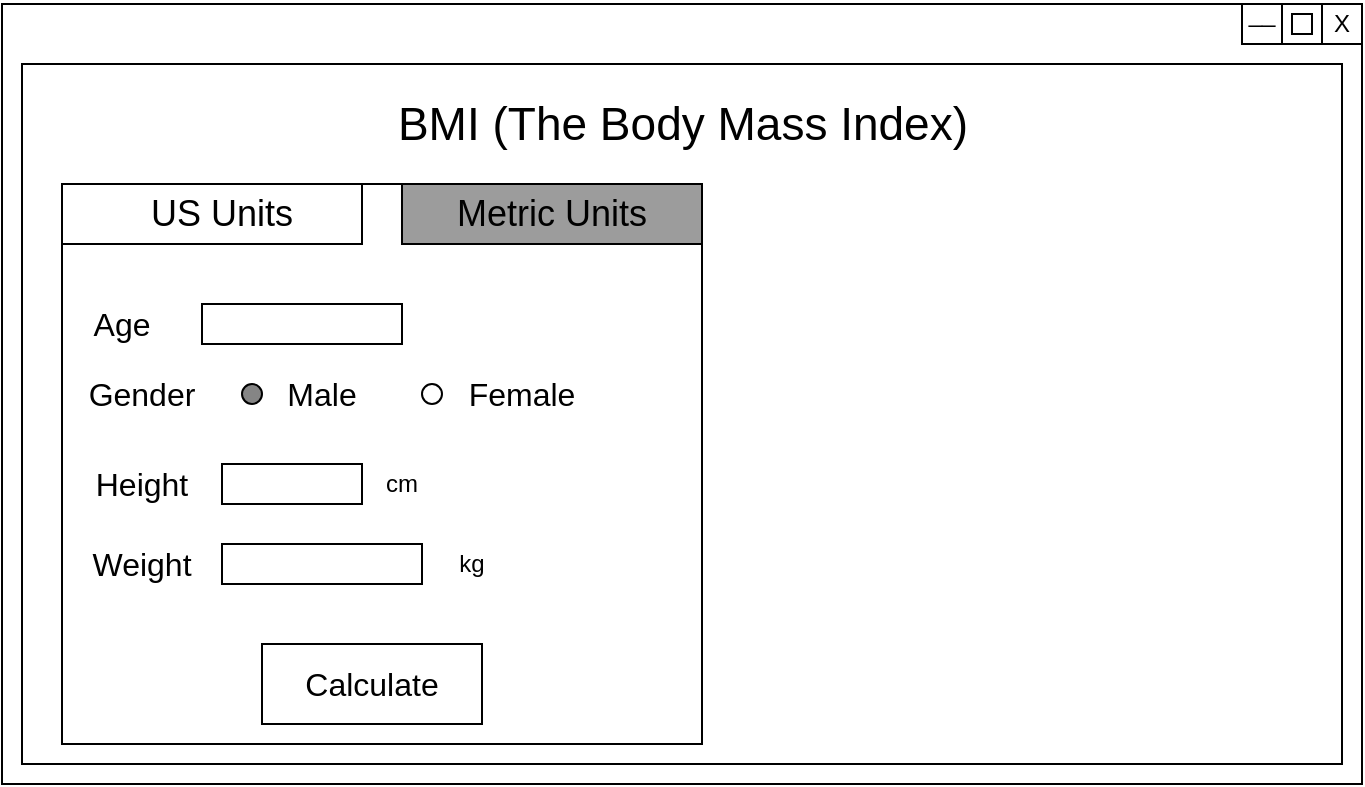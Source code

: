 <mxfile version="12.9.6" type="github">
  <diagram id="9UC1ZBUf9r_J20Ng0Syh" name="Page-1">
    <mxGraphModel dx="868" dy="401" grid="1" gridSize="10" guides="1" tooltips="1" connect="1" arrows="1" fold="1" page="1" pageScale="1" pageWidth="827" pageHeight="1169" math="0" shadow="0">
      <root>
        <mxCell id="0" />
        <mxCell id="1" parent="0" />
        <mxCell id="mh5o7TWo_xymcsIFWV8s-2" value="" style="rounded=0;whiteSpace=wrap;html=1;" parent="1" vertex="1">
          <mxGeometry x="80" y="50" width="680" height="390" as="geometry" />
        </mxCell>
        <mxCell id="mh5o7TWo_xymcsIFWV8s-3" value="" style="rounded=0;whiteSpace=wrap;html=1;" parent="1" vertex="1">
          <mxGeometry x="700" y="50" width="60" height="20" as="geometry" />
        </mxCell>
        <mxCell id="mh5o7TWo_xymcsIFWV8s-5" value="" style="whiteSpace=wrap;html=1;aspect=fixed;" parent="1" vertex="1">
          <mxGeometry x="720" y="50" width="20" height="20" as="geometry" />
        </mxCell>
        <mxCell id="mh5o7TWo_xymcsIFWV8s-6" value="" style="whiteSpace=wrap;html=1;aspect=fixed;" parent="1" vertex="1">
          <mxGeometry x="740" y="50" width="20" height="20" as="geometry" />
        </mxCell>
        <mxCell id="mh5o7TWo_xymcsIFWV8s-10" value="" style="whiteSpace=wrap;html=1;aspect=fixed;" parent="1" vertex="1">
          <mxGeometry x="725" y="55" width="10" height="10" as="geometry" />
        </mxCell>
        <mxCell id="mh5o7TWo_xymcsIFWV8s-14" value="X" style="text;html=1;strokeColor=none;fillColor=none;align=center;verticalAlign=middle;whiteSpace=wrap;rounded=0;" parent="1" vertex="1">
          <mxGeometry x="740" y="50" width="20" height="20" as="geometry" />
        </mxCell>
        <mxCell id="mh5o7TWo_xymcsIFWV8s-15" value="__" style="text;html=1;strokeColor=none;fillColor=none;align=center;verticalAlign=middle;whiteSpace=wrap;rounded=0;" parent="1" vertex="1">
          <mxGeometry x="700" y="50" width="20" height="10" as="geometry" />
        </mxCell>
        <mxCell id="mh5o7TWo_xymcsIFWV8s-16" value="" style="rounded=0;whiteSpace=wrap;html=1;" parent="1" vertex="1">
          <mxGeometry x="90" y="80" width="660" height="350" as="geometry" />
        </mxCell>
        <mxCell id="mh5o7TWo_xymcsIFWV8s-17" value="BMI (The Body Mass Index)" style="text;html=1;strokeColor=none;fillColor=none;align=center;verticalAlign=middle;whiteSpace=wrap;rounded=0;fontSize=23;" parent="1" vertex="1">
          <mxGeometry x="262.5" y="80" width="315" height="60" as="geometry" />
        </mxCell>
        <mxCell id="mh5o7TWo_xymcsIFWV8s-18" value="" style="rounded=0;whiteSpace=wrap;html=1;" parent="1" vertex="1">
          <mxGeometry x="110" y="140" width="320" height="280" as="geometry" />
        </mxCell>
        <mxCell id="mh5o7TWo_xymcsIFWV8s-19" value="&lt;font style=&quot;font-size: 16px&quot;&gt;Age&lt;/font&gt;" style="text;html=1;strokeColor=none;fillColor=none;align=center;verticalAlign=middle;whiteSpace=wrap;rounded=0;" parent="1" vertex="1">
          <mxGeometry x="120" y="200" width="40" height="20" as="geometry" />
        </mxCell>
        <mxCell id="mh5o7TWo_xymcsIFWV8s-20" value="" style="rounded=0;whiteSpace=wrap;html=1;" parent="1" vertex="1">
          <mxGeometry x="180" y="200" width="100" height="20" as="geometry" />
        </mxCell>
        <mxCell id="mh5o7TWo_xymcsIFWV8s-21" value="&lt;font style=&quot;font-size: 16px&quot;&gt;Gender&lt;/font&gt;" style="text;html=1;strokeColor=none;fillColor=none;align=center;verticalAlign=middle;whiteSpace=wrap;rounded=0;" parent="1" vertex="1">
          <mxGeometry x="130" y="235" width="40" height="20" as="geometry" />
        </mxCell>
        <mxCell id="mh5o7TWo_xymcsIFWV8s-22" value="" style="ellipse;whiteSpace=wrap;html=1;aspect=fixed;fillColor=#858585;" parent="1" vertex="1">
          <mxGeometry x="200" y="240" width="10" height="10" as="geometry" />
        </mxCell>
        <mxCell id="mh5o7TWo_xymcsIFWV8s-23" value="&lt;font style=&quot;font-size: 16px&quot;&gt;Female&lt;/font&gt;" style="text;html=1;strokeColor=none;fillColor=none;align=center;verticalAlign=middle;whiteSpace=wrap;rounded=0;" parent="1" vertex="1">
          <mxGeometry x="320" y="235" width="40" height="20" as="geometry" />
        </mxCell>
        <mxCell id="mh5o7TWo_xymcsIFWV8s-24" value="&lt;font style=&quot;font-size: 16px&quot;&gt;Male&lt;/font&gt;" style="text;html=1;strokeColor=none;fillColor=none;align=center;verticalAlign=middle;whiteSpace=wrap;rounded=0;" parent="1" vertex="1">
          <mxGeometry x="220" y="235" width="40" height="20" as="geometry" />
        </mxCell>
        <mxCell id="mh5o7TWo_xymcsIFWV8s-27" value="" style="ellipse;whiteSpace=wrap;html=1;aspect=fixed;" parent="1" vertex="1">
          <mxGeometry x="290" y="240" width="10" height="10" as="geometry" />
        </mxCell>
        <mxCell id="mh5o7TWo_xymcsIFWV8s-33" value="&lt;font style=&quot;font-size: 16px&quot;&gt;Height&lt;/font&gt;" style="text;html=1;strokeColor=none;fillColor=none;align=center;verticalAlign=middle;whiteSpace=wrap;rounded=0;" parent="1" vertex="1">
          <mxGeometry x="130" y="280" width="40" height="20" as="geometry" />
        </mxCell>
        <mxCell id="mh5o7TWo_xymcsIFWV8s-34" value="&lt;font style=&quot;font-size: 16px&quot;&gt;Weight&lt;/font&gt;" style="text;html=1;strokeColor=none;fillColor=none;align=center;verticalAlign=middle;whiteSpace=wrap;rounded=0;" parent="1" vertex="1">
          <mxGeometry x="130" y="320" width="40" height="20" as="geometry" />
        </mxCell>
        <mxCell id="mh5o7TWo_xymcsIFWV8s-36" value="" style="rounded=0;whiteSpace=wrap;html=1;" parent="1" vertex="1">
          <mxGeometry x="190" y="320" width="100" height="20" as="geometry" />
        </mxCell>
        <mxCell id="mh5o7TWo_xymcsIFWV8s-37" value="" style="rounded=0;whiteSpace=wrap;html=1;" parent="1" vertex="1">
          <mxGeometry x="190" y="280" width="70" height="20" as="geometry" />
        </mxCell>
        <mxCell id="mh5o7TWo_xymcsIFWV8s-38" value="" style="rounded=0;whiteSpace=wrap;html=1;fillColor=#FFFFFF;" parent="1" vertex="1">
          <mxGeometry x="110" y="140" width="150" height="30" as="geometry" />
        </mxCell>
        <mxCell id="mh5o7TWo_xymcsIFWV8s-39" value="" style="rounded=0;whiteSpace=wrap;html=1;fillColor=#9C9C9C;" parent="1" vertex="1">
          <mxGeometry x="280" y="140" width="150" height="30" as="geometry" />
        </mxCell>
        <mxCell id="mh5o7TWo_xymcsIFWV8s-40" value="&lt;font style=&quot;font-size: 18px&quot;&gt;US Units&lt;/font&gt;" style="text;html=1;strokeColor=none;fillColor=none;align=center;verticalAlign=middle;whiteSpace=wrap;rounded=0;" parent="1" vertex="1">
          <mxGeometry x="150" y="135" width="80" height="40" as="geometry" />
        </mxCell>
        <mxCell id="mh5o7TWo_xymcsIFWV8s-41" value="&lt;font style=&quot;font-size: 18px&quot;&gt;Metric&amp;nbsp;Units&lt;/font&gt;" style="text;html=1;strokeColor=none;fillColor=none;align=center;verticalAlign=middle;whiteSpace=wrap;rounded=0;" parent="1" vertex="1">
          <mxGeometry x="315" y="135" width="80" height="40" as="geometry" />
        </mxCell>
        <mxCell id="mh5o7TWo_xymcsIFWV8s-45" value="cm" style="text;html=1;strokeColor=none;fillColor=none;align=center;verticalAlign=middle;whiteSpace=wrap;rounded=0;" parent="1" vertex="1">
          <mxGeometry x="260" y="280" width="40" height="20" as="geometry" />
        </mxCell>
        <mxCell id="mh5o7TWo_xymcsIFWV8s-47" value="kg" style="text;html=1;strokeColor=none;fillColor=none;align=center;verticalAlign=middle;whiteSpace=wrap;rounded=0;" parent="1" vertex="1">
          <mxGeometry x="290" y="320" width="50" height="20" as="geometry" />
        </mxCell>
        <mxCell id="mh5o7TWo_xymcsIFWV8s-48" value="" style="rounded=0;whiteSpace=wrap;html=1;" parent="1" vertex="1">
          <mxGeometry x="210" y="370" width="110" height="40" as="geometry" />
        </mxCell>
        <mxCell id="mh5o7TWo_xymcsIFWV8s-49" value="Calculate" style="text;html=1;strokeColor=none;fillColor=none;align=center;verticalAlign=middle;whiteSpace=wrap;rounded=0;strokeWidth=2;fontSize=16;" parent="1" vertex="1">
          <mxGeometry x="230" y="370" width="70" height="40" as="geometry" />
        </mxCell>
      </root>
    </mxGraphModel>
  </diagram>
</mxfile>
